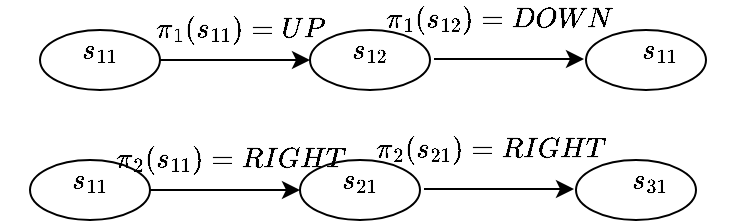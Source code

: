 <mxfile version="12.8.4" type="device"><diagram id="ipYcYHQ99y2hw3lq9FmB" name="Page-1"><mxGraphModel dx="1038" dy="508" grid="1" gridSize="10" guides="1" tooltips="1" connect="1" arrows="1" fold="1" page="1" pageScale="1" pageWidth="850" pageHeight="1100" math="1" shadow="0"><root><mxCell id="0"/><mxCell id="1" parent="0"/><mxCell id="C7jofuTTa2PqTlVBUMQ7-1" value="" style="ellipse;whiteSpace=wrap;html=1;" vertex="1" parent="1"><mxGeometry x="70" y="100" width="60" height="30" as="geometry"/></mxCell><mxCell id="C7jofuTTa2PqTlVBUMQ7-3" value="$$ s_{11} $$" style="text;html=1;strokeColor=none;fillColor=none;align=center;verticalAlign=middle;whiteSpace=wrap;rounded=0;" vertex="1" parent="1"><mxGeometry x="55" y="100" width="90" height="20" as="geometry"/></mxCell><mxCell id="C7jofuTTa2PqTlVBUMQ7-7" value="" style="ellipse;whiteSpace=wrap;html=1;" vertex="1" parent="1"><mxGeometry x="205" y="100" width="60" height="30" as="geometry"/></mxCell><mxCell id="C7jofuTTa2PqTlVBUMQ7-8" value="$$ s_{12} $$" style="text;html=1;strokeColor=none;fillColor=none;align=center;verticalAlign=middle;whiteSpace=wrap;rounded=0;" vertex="1" parent="1"><mxGeometry x="190" y="100" width="90" height="20" as="geometry"/></mxCell><mxCell id="C7jofuTTa2PqTlVBUMQ7-9" value="" style="ellipse;whiteSpace=wrap;html=1;" vertex="1" parent="1"><mxGeometry x="343" y="100" width="60" height="30" as="geometry"/></mxCell><mxCell id="C7jofuTTa2PqTlVBUMQ7-10" value="$$ s_{11} $$" style="text;html=1;strokeColor=none;fillColor=none;align=center;verticalAlign=middle;whiteSpace=wrap;rounded=0;" vertex="1" parent="1"><mxGeometry x="335" y="100" width="90" height="20" as="geometry"/></mxCell><mxCell id="C7jofuTTa2PqTlVBUMQ7-11" value="$$\pi_1(s_{12})=DOWN$$" style="text;html=1;strokeColor=none;fillColor=none;align=center;verticalAlign=middle;whiteSpace=wrap;rounded=0;" vertex="1" parent="1"><mxGeometry x="280" y="85" width="40" height="20" as="geometry"/></mxCell><mxCell id="C7jofuTTa2PqTlVBUMQ7-12" value="" style="endArrow=classic;html=1;exitX=1;exitY=0.5;exitDx=0;exitDy=0;entryX=0;entryY=0.5;entryDx=0;entryDy=0;" edge="1" parent="1" source="C7jofuTTa2PqTlVBUMQ7-1" target="C7jofuTTa2PqTlVBUMQ7-7"><mxGeometry width="50" height="50" relative="1" as="geometry"><mxPoint x="400" y="290" as="sourcePoint"/><mxPoint x="450" y="240" as="targetPoint"/></mxGeometry></mxCell><mxCell id="C7jofuTTa2PqTlVBUMQ7-13" value="" style="endArrow=classic;html=1;exitX=1;exitY=0.5;exitDx=0;exitDy=0;entryX=0;entryY=0.5;entryDx=0;entryDy=0;" edge="1" parent="1"><mxGeometry width="50" height="50" relative="1" as="geometry"><mxPoint x="267" y="114.5" as="sourcePoint"/><mxPoint x="342" y="114.5" as="targetPoint"/></mxGeometry></mxCell><mxCell id="C7jofuTTa2PqTlVBUMQ7-15" value="$$\pi_1(s_{11})=UP$$" style="text;html=1;strokeColor=none;fillColor=none;align=center;verticalAlign=middle;whiteSpace=wrap;rounded=0;" vertex="1" parent="1"><mxGeometry x="150" y="90" width="40" height="20" as="geometry"/></mxCell><mxCell id="C7jofuTTa2PqTlVBUMQ7-27" value="" style="ellipse;whiteSpace=wrap;html=1;" vertex="1" parent="1"><mxGeometry x="65" y="165" width="60" height="30" as="geometry"/></mxCell><mxCell id="C7jofuTTa2PqTlVBUMQ7-28" value="$$ s_{11} $$" style="text;html=1;strokeColor=none;fillColor=none;align=center;verticalAlign=middle;whiteSpace=wrap;rounded=0;" vertex="1" parent="1"><mxGeometry x="50" y="165" width="90" height="20" as="geometry"/></mxCell><mxCell id="C7jofuTTa2PqTlVBUMQ7-29" value="" style="ellipse;whiteSpace=wrap;html=1;" vertex="1" parent="1"><mxGeometry x="200" y="165" width="60" height="30" as="geometry"/></mxCell><mxCell id="C7jofuTTa2PqTlVBUMQ7-30" value="$$ s_{21} $$" style="text;html=1;strokeColor=none;fillColor=none;align=center;verticalAlign=middle;whiteSpace=wrap;rounded=0;" vertex="1" parent="1"><mxGeometry x="185" y="165" width="90" height="20" as="geometry"/></mxCell><mxCell id="C7jofuTTa2PqTlVBUMQ7-31" value="" style="ellipse;whiteSpace=wrap;html=1;" vertex="1" parent="1"><mxGeometry x="338" y="165" width="60" height="30" as="geometry"/></mxCell><mxCell id="C7jofuTTa2PqTlVBUMQ7-32" value="$$ s_{31} $$" style="text;html=1;strokeColor=none;fillColor=none;align=center;verticalAlign=middle;whiteSpace=wrap;rounded=0;" vertex="1" parent="1"><mxGeometry x="330" y="165" width="90" height="20" as="geometry"/></mxCell><mxCell id="C7jofuTTa2PqTlVBUMQ7-33" value="$$\pi_2(s_{21})=RIGHT$$" style="text;html=1;strokeColor=none;fillColor=none;align=center;verticalAlign=middle;whiteSpace=wrap;rounded=0;" vertex="1" parent="1"><mxGeometry x="275" y="150" width="40" height="20" as="geometry"/></mxCell><mxCell id="C7jofuTTa2PqTlVBUMQ7-34" value="" style="endArrow=classic;html=1;exitX=1;exitY=0.5;exitDx=0;exitDy=0;entryX=0;entryY=0.5;entryDx=0;entryDy=0;" edge="1" parent="1" source="C7jofuTTa2PqTlVBUMQ7-27" target="C7jofuTTa2PqTlVBUMQ7-29"><mxGeometry width="50" height="50" relative="1" as="geometry"><mxPoint x="395" y="355" as="sourcePoint"/><mxPoint x="445" y="305" as="targetPoint"/></mxGeometry></mxCell><mxCell id="C7jofuTTa2PqTlVBUMQ7-35" value="" style="endArrow=classic;html=1;exitX=1;exitY=0.5;exitDx=0;exitDy=0;entryX=0;entryY=0.5;entryDx=0;entryDy=0;" edge="1" parent="1"><mxGeometry width="50" height="50" relative="1" as="geometry"><mxPoint x="262" y="179.5" as="sourcePoint"/><mxPoint x="337" y="179.5" as="targetPoint"/></mxGeometry></mxCell><mxCell id="C7jofuTTa2PqTlVBUMQ7-36" value="$$\pi_2(s_{11})=RIGHT$$" style="text;html=1;strokeColor=none;fillColor=none;align=center;verticalAlign=middle;whiteSpace=wrap;rounded=0;" vertex="1" parent="1"><mxGeometry x="145" y="155" width="40" height="20" as="geometry"/></mxCell></root></mxGraphModel></diagram></mxfile>